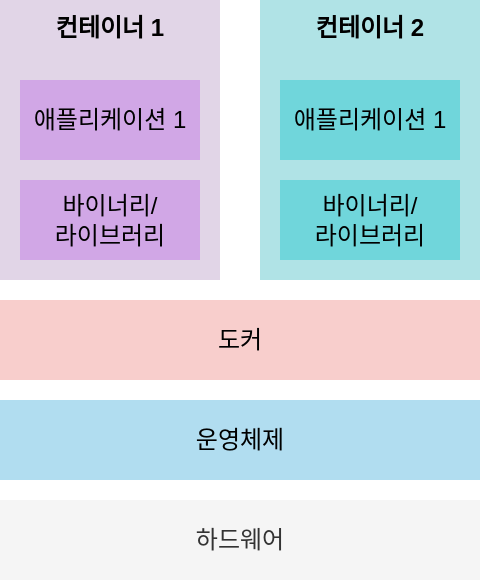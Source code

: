 <mxfile version="26.1.1">
  <diagram name="Page-1" id="0BL3WmmBu7R28W1M4_mc">
    <mxGraphModel dx="791" dy="878" grid="1" gridSize="10" guides="1" tooltips="1" connect="1" arrows="1" fold="1" page="1" pageScale="1" pageWidth="827" pageHeight="1169" math="0" shadow="0">
      <root>
        <mxCell id="0" />
        <mxCell id="1" parent="0" />
        <mxCell id="s4GOVGu1UPRvp9bPAxra-3" value="컨테이너 1" style="rounded=0;whiteSpace=wrap;html=1;verticalAlign=top;fontStyle=1;fillColor=#e1d5e7;strokeColor=none;" vertex="1" parent="1">
          <mxGeometry x="40" y="40" width="110" height="140" as="geometry" />
        </mxCell>
        <mxCell id="s4GOVGu1UPRvp9bPAxra-1" value="애플리케이션 1" style="rounded=0;whiteSpace=wrap;html=1;fillColor=#D1A7E6;strokeColor=none;" vertex="1" parent="1">
          <mxGeometry x="50" y="80" width="90" height="40" as="geometry" />
        </mxCell>
        <mxCell id="s4GOVGu1UPRvp9bPAxra-2" value="바이너리/&lt;div&gt;라이브러리&lt;/div&gt;" style="rounded=0;whiteSpace=wrap;html=1;fillColor=#D1A7E6;strokeColor=none;" vertex="1" parent="1">
          <mxGeometry x="50" y="130" width="90" height="40" as="geometry" />
        </mxCell>
        <mxCell id="s4GOVGu1UPRvp9bPAxra-5" value="컨테이너 2" style="rounded=0;whiteSpace=wrap;html=1;verticalAlign=top;fontStyle=1;fillColor=#b0e3e6;strokeColor=none;" vertex="1" parent="1">
          <mxGeometry x="170" y="40" width="110" height="140" as="geometry" />
        </mxCell>
        <mxCell id="s4GOVGu1UPRvp9bPAxra-6" value="애플리케이션 1" style="rounded=0;whiteSpace=wrap;html=1;fillColor=#70D6DB;strokeColor=none;" vertex="1" parent="1">
          <mxGeometry x="180" y="80" width="90" height="40" as="geometry" />
        </mxCell>
        <mxCell id="s4GOVGu1UPRvp9bPAxra-7" value="바이너리/&lt;div&gt;라이브러리&lt;/div&gt;" style="rounded=0;whiteSpace=wrap;html=1;fillColor=#70D6DB;strokeColor=none;" vertex="1" parent="1">
          <mxGeometry x="180" y="130" width="90" height="40" as="geometry" />
        </mxCell>
        <mxCell id="s4GOVGu1UPRvp9bPAxra-8" value="도커" style="rounded=0;whiteSpace=wrap;html=1;fillColor=#f8cecc;strokeColor=none;" vertex="1" parent="1">
          <mxGeometry x="40" y="190" width="240" height="40" as="geometry" />
        </mxCell>
        <mxCell id="s4GOVGu1UPRvp9bPAxra-9" value="운영체제" style="rounded=0;whiteSpace=wrap;html=1;fillColor=#b1ddf0;strokeColor=none;" vertex="1" parent="1">
          <mxGeometry x="40" y="240" width="240" height="40" as="geometry" />
        </mxCell>
        <mxCell id="s4GOVGu1UPRvp9bPAxra-10" value="하드웨어" style="rounded=0;whiteSpace=wrap;html=1;fillColor=#f5f5f5;fontColor=#333333;strokeColor=none;" vertex="1" parent="1">
          <mxGeometry x="40" y="290" width="240" height="40" as="geometry" />
        </mxCell>
      </root>
    </mxGraphModel>
  </diagram>
</mxfile>
